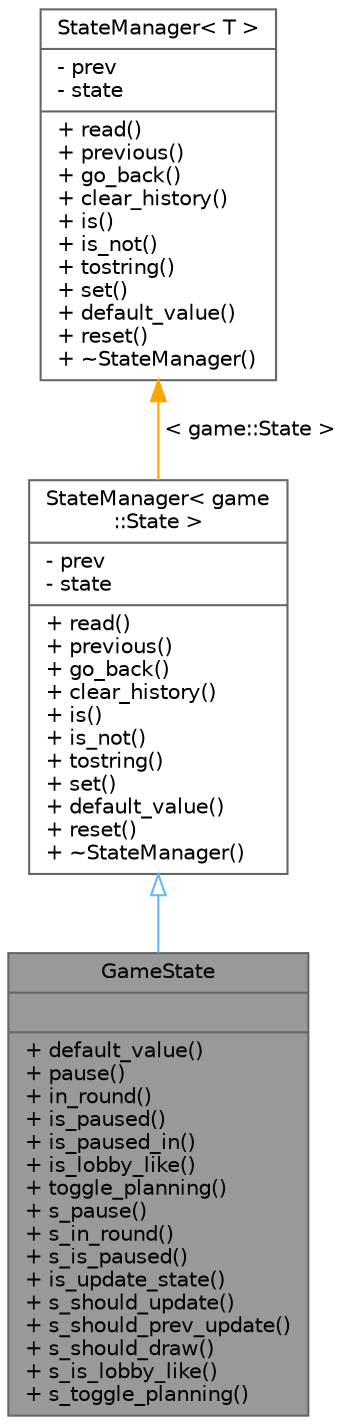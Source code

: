 digraph "GameState"
{
 // LATEX_PDF_SIZE
  bgcolor="transparent";
  edge [fontname=Helvetica,fontsize=10,labelfontname=Helvetica,labelfontsize=10];
  node [fontname=Helvetica,fontsize=10,shape=box,height=0.2,width=0.4];
  Node1 [shape=record,label="{GameState\n||+ default_value()\l+ pause()\l+ in_round()\l+ is_paused()\l+ is_paused_in()\l+ is_lobby_like()\l+ toggle_planning()\l+ s_pause()\l+ s_in_round()\l+ s_is_paused()\l+ is_update_state()\l+ s_should_update()\l+ s_should_prev_update()\l+ s_should_draw()\l+ s_is_lobby_like()\l+ s_toggle_planning()\l}",height=0.2,width=0.4,color="gray40", fillcolor="grey60", style="filled", fontcolor="black",tooltip=" "];
  Node2 -> Node1 [dir="back",color="steelblue1",style="solid",arrowtail="onormal"];
  Node2 [shape=record,label="{StateManager\< game\l::State \>\n|- prev\l- state\l|+ read()\l+ previous()\l+ go_back()\l+ clear_history()\l+ is()\l+ is_not()\l+ tostring()\l+ set()\l+ default_value()\l+ reset()\l+ ~StateManager()\l}",height=0.2,width=0.4,color="gray40", fillcolor="white", style="filled",URL="$da/dbf/struct_state_manager.html",tooltip=" "];
  Node3 -> Node2 [dir="back",color="orange",style="solid",label=" \< game::State \>" ];
  Node3 [shape=record,label="{StateManager\< T \>\n|- prev\l- state\l|+ read()\l+ previous()\l+ go_back()\l+ clear_history()\l+ is()\l+ is_not()\l+ tostring()\l+ set()\l+ default_value()\l+ reset()\l+ ~StateManager()\l}",height=0.2,width=0.4,color="gray40", fillcolor="white", style="filled",URL="$da/dbf/struct_state_manager.html",tooltip=" "];
}
